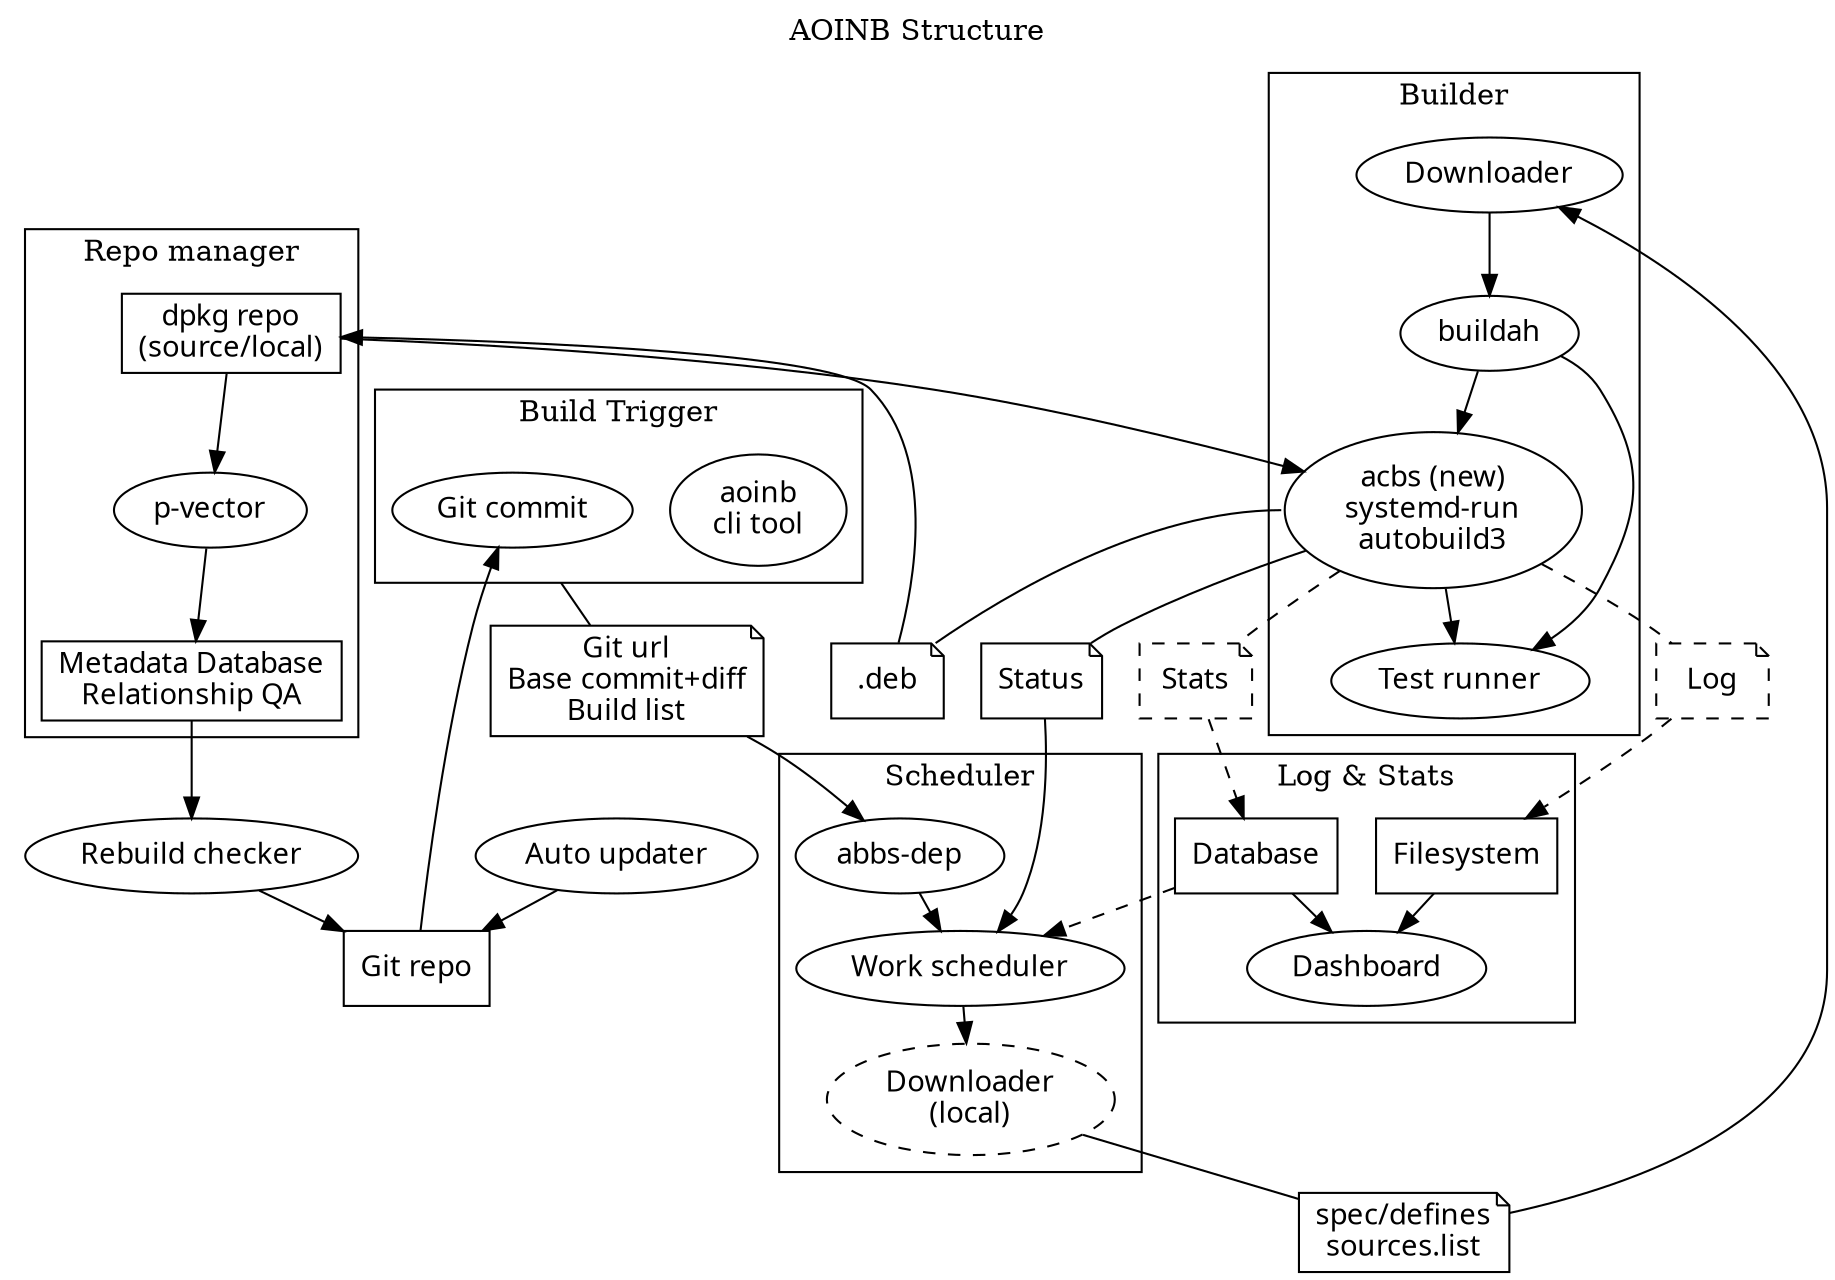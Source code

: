 digraph {
    labelloc="t";
    label="AOINB Structure";
    //graph [pad="0.5", nodesep="0.25", ranksep="0.25"];
    graph [ranksep="0.25", compound=true];
    edge [fontname="sans"];
    node [fontname="sans"];

    rebuild[label="Rebuild checker"];
    update[label="Auto updater"];
    git_repo[shape=box,label="Git repo"];

    trg_sch[label="Git url\nBase commit+diff\nBuild list", shape="note"];
    sch_wrk[label="spec/defines\nsources.list", shape="note"];
    wrk_ls_log[label="Log", shape="note", style="dashed"];
    wrk_ls_stats[label="Stats", shape="note", style="dashed"];
    wrk_sch[label="Status", shape="note"];
    wrk_repo[label=".deb", shape="note"];

    subgraph cluster_trigger {
        label="Build Trigger"
        manual[label="aoinb\ncli tool"];
        gitupd[label="Git commit"];
    };

    git_repo -> gitupd;

    subgraph cluster_scheduler {
        label="Scheduler"
        abbs_dep[label="abbs-dep"];
        scheduler[label="Work scheduler"];
        ldownloader[label="Downloader\n(local)", style="dashed"];

        abbs_dep -> scheduler;
        scheduler -> ldownloader;
    };

    gitupd -> trg_sch [ltail=cluster_trigger, dir="none"];
    trg_sch -> abbs_dep;

    subgraph cluster_worker {
        label="Builder";
        downloader[label="Downloader"];
        buildah[label="buildah"];
        acbs[label="acbs (new)\nsystemd-run\nautobuild3"];
        abtest[label="Test runner"];

        downloader -> buildah;
        buildah -> acbs;
        buildah -> abtest;
        acbs -> abtest;
    };

    ldownloader -> sch_wrk[dir="none"];
    sch_wrk -> downloader;
    acbs -> wrk_sch[dir="none"];
    acbs -> wrk_ls_log[dir="none", style="dashed"];
    acbs -> wrk_ls_stats[dir="none", style="dashed"];
    wrk_sch -> scheduler;

    subgraph cluster_stats {
        label="Log & Stats"
        fs[label="Filesystem", shape="box"];
        db[label="Database", shape="box"];
        dashboard[label="Dashboard"];

        fs -> dashboard;
        db -> dashboard;
    };

    wrk_ls_log -> fs[style="dashed"];
    wrk_ls_stats -> db[style="dashed"];
    db -> scheduler[style="dashed"];

    subgraph cluster_repo {
        label="Repo manager"
        p_vector[label="p-vector"];
        metadata[label="Metadata Database\nRelationship QA", shape="box"];
        dpkg_repo[label="dpkg repo\n(source/local)", shape="box"];

        dpkg_repo -> p_vector;
        p_vector -> metadata;
    };

    acbs:w -> wrk_repo[dir="none"];
    wrk_repo -> dpkg_repo;
    dpkg_repo -> acbs
    metadata -> rebuild;
    rebuild -> git_repo;
    update -> git_repo;
    //rankdir=LR;
}
